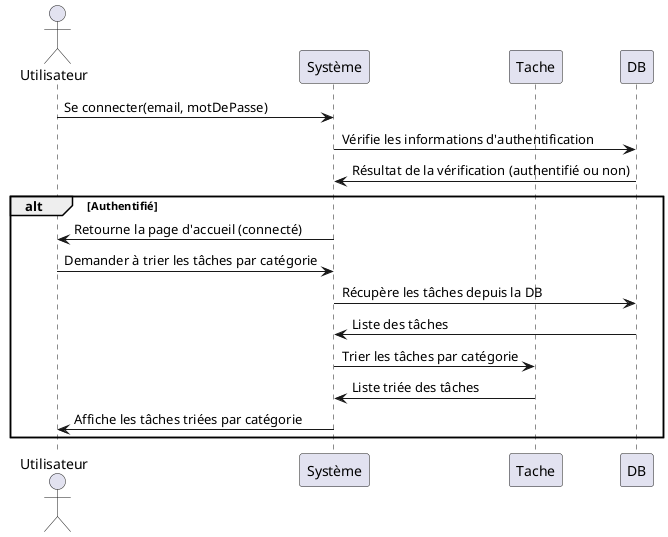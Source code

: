 @startuml
actor Utilisateur
participant "Système" as System
participant Tache
participant DB

Utilisateur -> System : Se connecter(email, motDePasse)
System -> DB : Vérifie les informations d'authentification
DB -> System : Résultat de la vérification (authentifié ou non)
alt Authentifié
    System -> Utilisateur : Retourne la page d'accueil (connecté)
    Utilisateur -> System : Demander à trier les tâches par catégorie
    System -> DB : Récupère les tâches depuis la DB
    DB -> System : Liste des tâches
    System -> Tache : Trier les tâches par catégorie
    Tache -> System : Liste triée des tâches
    System -> Utilisateur : Affiche les tâches triées par catégorie
end
@enduml